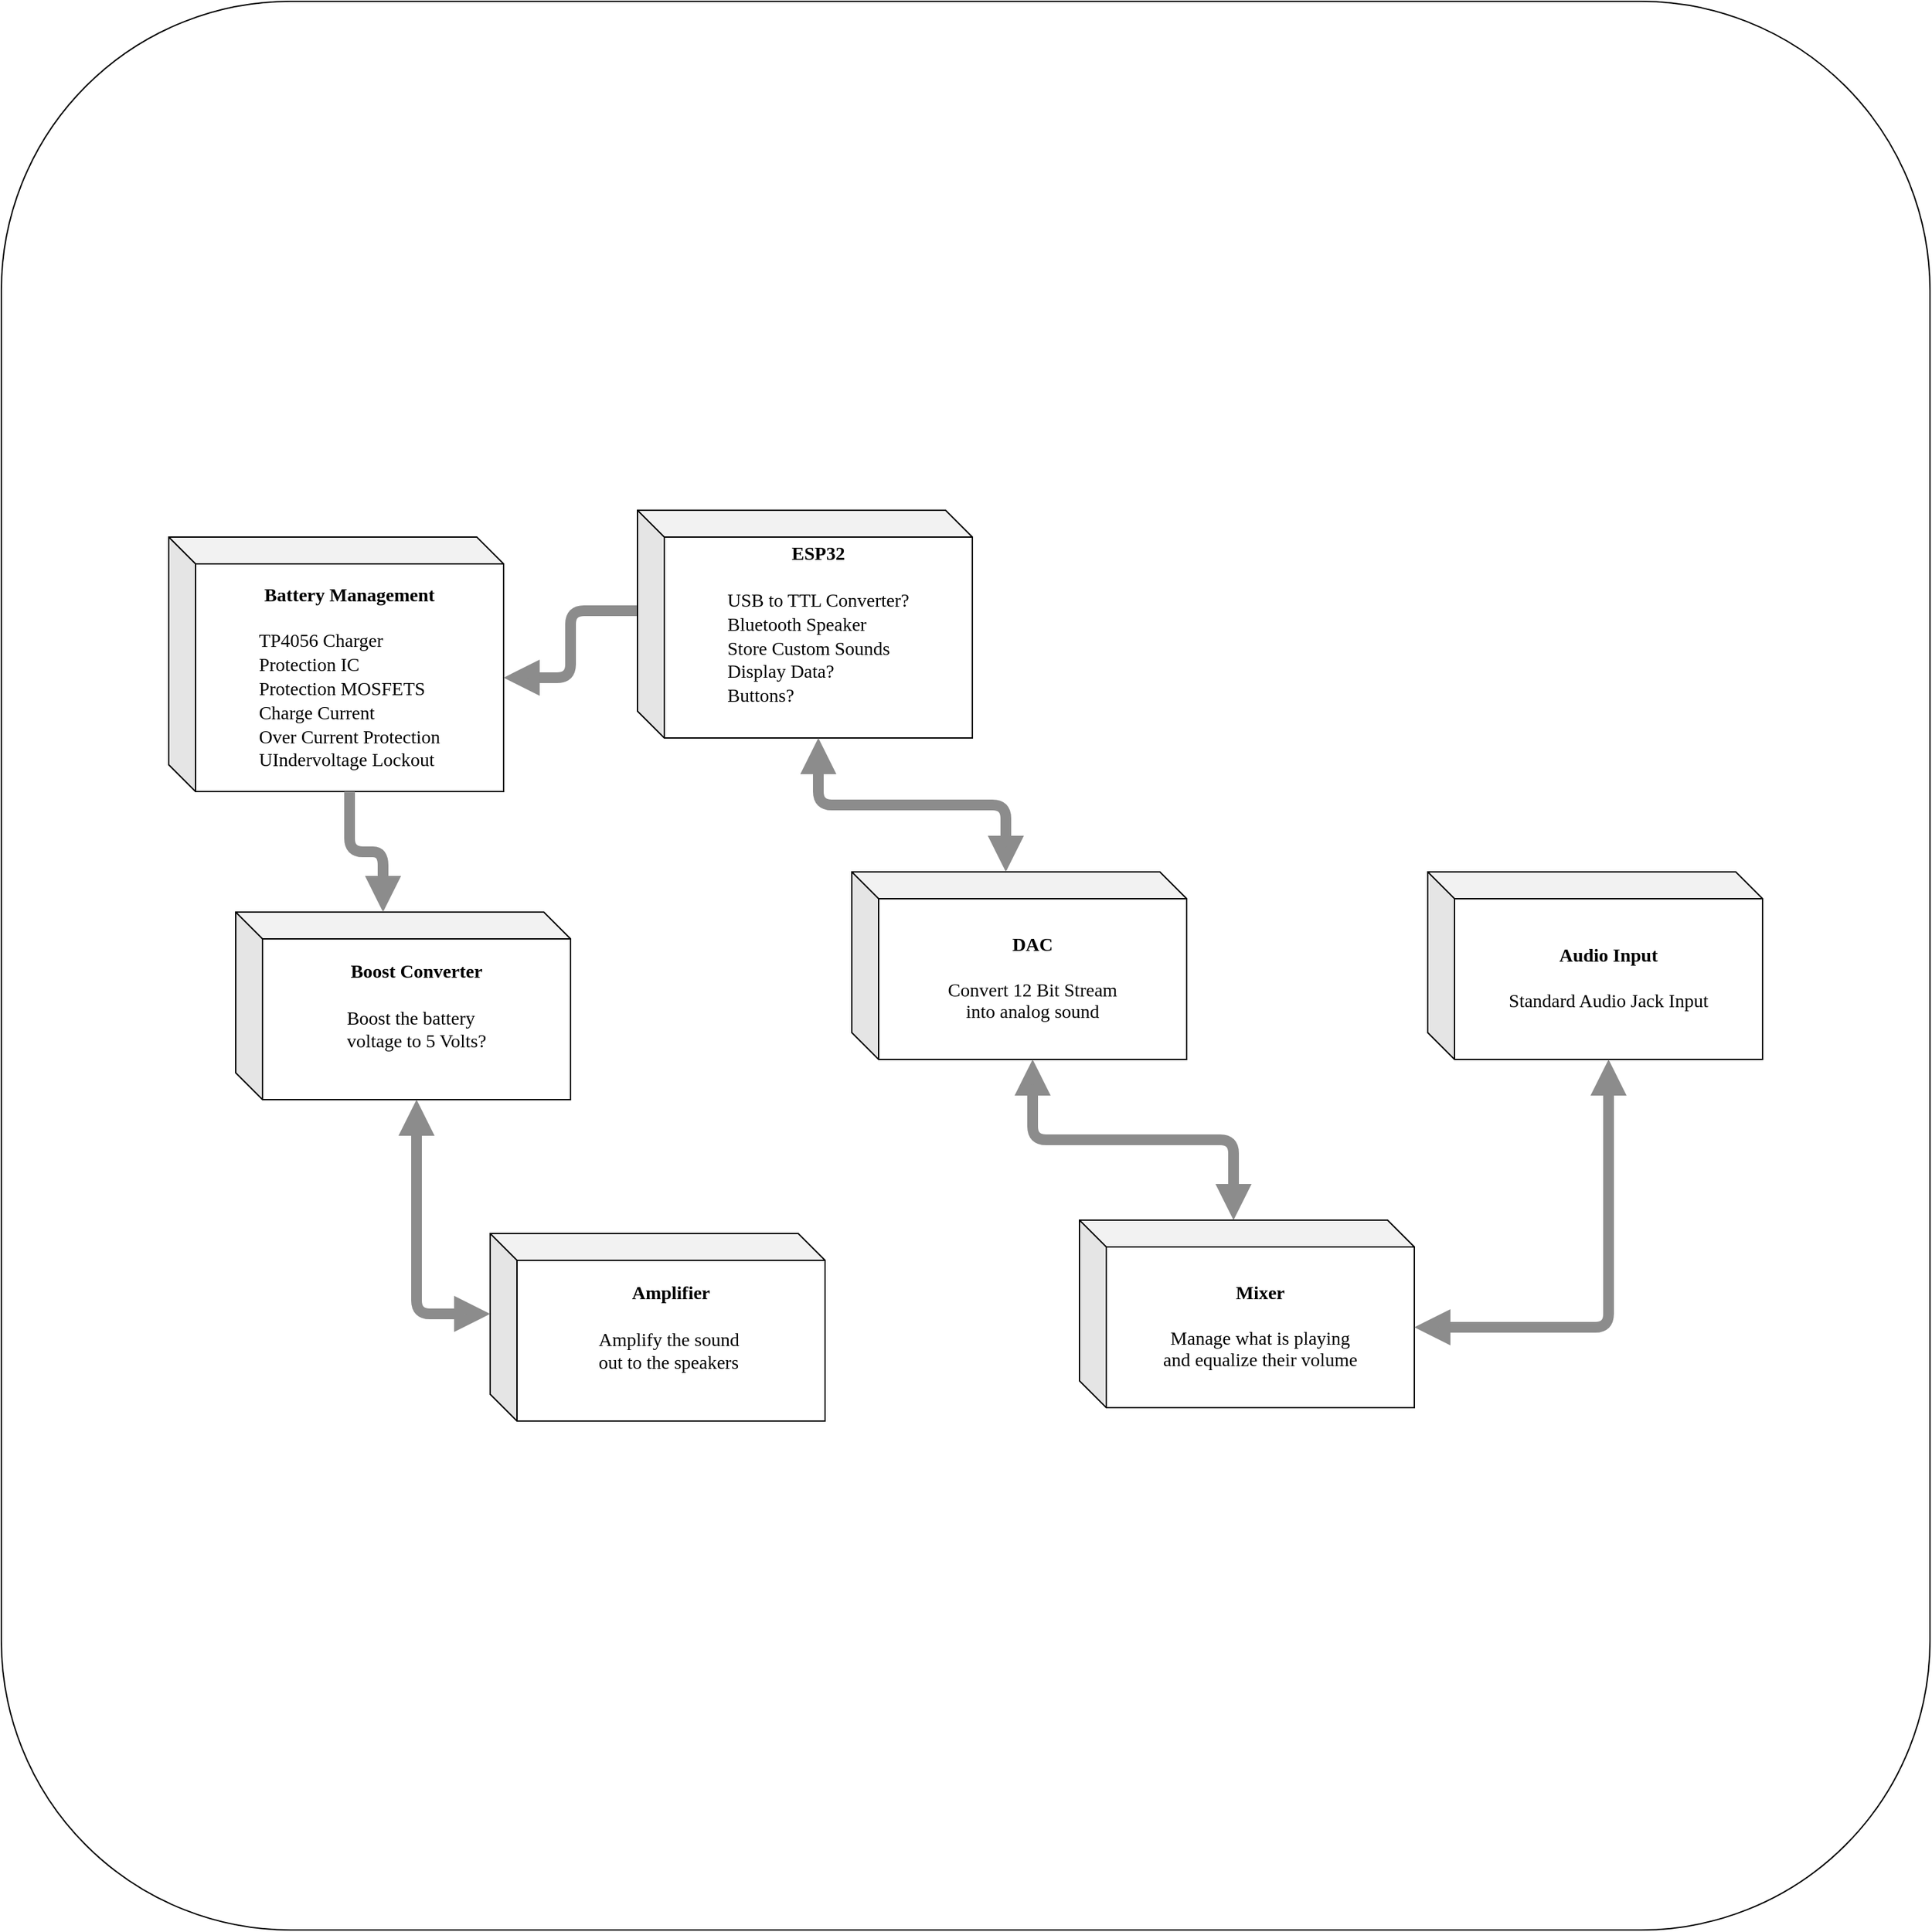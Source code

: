 <mxfile version="14.6.13" type="device"><diagram name="Page-1" id="7e0a89b8-554c-2b80-1dc8-d5c74ca68de4"><mxGraphModel dx="5840" dy="3897" grid="1" gridSize="10" guides="1" tooltips="1" connect="1" arrows="1" fold="1" page="1" pageScale="1" pageWidth="1100" pageHeight="850" background="none" math="0" shadow="0"><root><mxCell id="0"/><mxCell id="1" parent="0"/><mxCell id="UcosD_m4XHclYar869ho-32" value="" style="rounded=1;whiteSpace=wrap;html=1;" vertex="1" parent="1"><mxGeometry x="-710" y="-730" width="1440" height="1440" as="geometry"/></mxCell><mxCell id="UcosD_m4XHclYar869ho-33" value="" style="group" vertex="1" connectable="0" parent="1"><mxGeometry x="-585" y="-350" width="1190" height="680" as="geometry"/></mxCell><mxCell id="UcosD_m4XHclYar869ho-11" value="&lt;b style=&quot;font-size: 14px&quot;&gt;&lt;font face=&quot;Lucida Console&quot; style=&quot;font-size: 14px&quot;&gt;Battery Management&lt;br&gt;&lt;br&gt;&lt;div style=&quot;text-align: left&quot;&gt;&lt;span style=&quot;font-weight: normal&quot;&gt;TP4056 Charger&lt;/span&gt;&lt;/div&gt;&lt;/font&gt;&lt;/b&gt;&lt;div style=&quot;text-align: left ; font-size: 14px&quot;&gt;&lt;span&gt;&lt;font face=&quot;Lucida Console&quot; style=&quot;font-size: 14px&quot;&gt;Protection IC&lt;/font&gt;&lt;/span&gt;&lt;/div&gt;&lt;div style=&quot;text-align: left ; font-size: 14px&quot;&gt;&lt;span&gt;&lt;font face=&quot;Lucida Console&quot; style=&quot;font-size: 14px&quot;&gt;Protection MOSFETS&lt;/font&gt;&lt;/span&gt;&lt;/div&gt;&lt;div style=&quot;text-align: left ; font-size: 14px&quot;&gt;&lt;span&gt;&lt;font face=&quot;Lucida Console&quot; style=&quot;font-size: 14px&quot;&gt;Charge Current&lt;/font&gt;&lt;/span&gt;&lt;/div&gt;&lt;div style=&quot;text-align: left ; font-size: 14px&quot;&gt;&lt;span&gt;&lt;font face=&quot;Lucida Console&quot; style=&quot;font-size: 14px&quot;&gt;Over Current Protection&lt;/font&gt;&lt;/span&gt;&lt;/div&gt;&lt;div style=&quot;text-align: left ; font-size: 14px&quot;&gt;&lt;span&gt;&lt;font face=&quot;Lucida Console&quot; style=&quot;font-size: 14px&quot;&gt;UIndervoltage Lockout&lt;/font&gt;&lt;/span&gt;&lt;/div&gt;" style="shape=cube;whiteSpace=wrap;html=1;boundedLbl=1;backgroundOutline=1;darkOpacity=0.05;darkOpacity2=0.1;" vertex="1" parent="UcosD_m4XHclYar869ho-33"><mxGeometry y="20" width="250" height="190" as="geometry"/></mxCell><mxCell id="UcosD_m4XHclYar869ho-16" style="edgeStyle=orthogonalEdgeStyle;rounded=1;jumpSize=6;orthogonalLoop=1;jettySize=auto;html=1;exitX=0;exitY=0;exitDx=0;exitDy=75;exitPerimeter=0;entryX=0;entryY=0;entryDx=250;entryDy=105;entryPerimeter=0;endArrow=block;endFill=1;strokeColor=#8C8C8C;strokeWidth=8;" edge="1" parent="UcosD_m4XHclYar869ho-33" source="UcosD_m4XHclYar869ho-12" target="UcosD_m4XHclYar869ho-11"><mxGeometry relative="1" as="geometry"/></mxCell><mxCell id="UcosD_m4XHclYar869ho-12" value="&lt;span style=&quot;text-align: left ; font-size: 14px ; font-family: &amp;#34;lucida console&amp;#34;&quot;&gt;&lt;b&gt;ESP32&lt;br&gt;&lt;/b&gt;&lt;/span&gt;&lt;span style=&quot;text-align: left ; font-size: 14px ; font-family: &amp;#34;lucida console&amp;#34;&quot;&gt;&lt;b&gt;&lt;br&gt;&lt;/b&gt;&lt;/span&gt;&lt;div style=&quot;text-align: left ; font-size: 14px&quot;&gt;&lt;font face=&quot;Lucida Console&quot;&gt;USB to TTL Converter?&lt;/font&gt;&lt;/div&gt;&lt;div style=&quot;text-align: left ; font-size: 14px&quot;&gt;&lt;font face=&quot;Lucida Console&quot;&gt;Bluetooth Speaker&lt;/font&gt;&lt;/div&gt;&lt;div style=&quot;text-align: left ; font-size: 14px&quot;&gt;&lt;font face=&quot;Lucida Console&quot;&gt;Store Custom Sounds&lt;/font&gt;&lt;/div&gt;&lt;div style=&quot;text-align: left ; font-size: 14px&quot;&gt;&lt;font face=&quot;Lucida Console&quot;&gt;Display Data?&lt;/font&gt;&lt;/div&gt;&lt;div style=&quot;text-align: left ; font-size: 14px&quot;&gt;&lt;font face=&quot;Lucida Console&quot;&gt;Buttons?&lt;/font&gt;&lt;/div&gt;&lt;div style=&quot;text-align: left ; font-size: 14px&quot;&gt;&lt;font face=&quot;Lucida Console&quot;&gt;&lt;br&gt;&lt;/font&gt;&lt;/div&gt;" style="shape=cube;whiteSpace=wrap;html=1;boundedLbl=1;backgroundOutline=1;darkOpacity=0.05;darkOpacity2=0.1;" vertex="1" parent="UcosD_m4XHclYar869ho-33"><mxGeometry x="350" width="250" height="170" as="geometry"/></mxCell><mxCell id="UcosD_m4XHclYar869ho-13" value="&lt;font face=&quot;lucida console&quot;&gt;&lt;span style=&quot;font-size: 14px&quot;&gt;&lt;b&gt;Boost Converter&lt;br&gt;&lt;br&gt;&lt;/b&gt;&lt;/span&gt;&lt;/font&gt;&lt;div style=&quot;text-align: left ; font-size: 14px&quot;&gt;&lt;font face=&quot;Lucida Console&quot;&gt;Boost the battery&lt;/font&gt;&lt;/div&gt;&lt;div style=&quot;text-align: left ; font-size: 14px&quot;&gt;&lt;font face=&quot;Lucida Console&quot;&gt;voltage to 5 Volts?&lt;/font&gt;&lt;/div&gt;&lt;div style=&quot;text-align: left ; font-size: 14px&quot;&gt;&lt;font face=&quot;Lucida Console&quot;&gt;&lt;br&gt;&lt;/font&gt;&lt;/div&gt;" style="shape=cube;whiteSpace=wrap;html=1;boundedLbl=1;backgroundOutline=1;darkOpacity=0.05;darkOpacity2=0.1;" vertex="1" parent="UcosD_m4XHclYar869ho-33"><mxGeometry x="50" y="300" width="250" height="140" as="geometry"/></mxCell><mxCell id="UcosD_m4XHclYar869ho-17" style="edgeStyle=orthogonalEdgeStyle;rounded=1;jumpSize=6;orthogonalLoop=1;jettySize=auto;html=1;exitX=0;exitY=0;exitDx=135;exitDy=190;exitPerimeter=0;entryX=0;entryY=0;entryDx=110;entryDy=0;entryPerimeter=0;endArrow=block;endFill=1;strokeColor=#8C8C8C;strokeWidth=8;" edge="1" parent="UcosD_m4XHclYar869ho-33" source="UcosD_m4XHclYar869ho-11" target="UcosD_m4XHclYar869ho-13"><mxGeometry relative="1" as="geometry"/></mxCell><mxCell id="UcosD_m4XHclYar869ho-14" value="&lt;font face=&quot;lucida console&quot;&gt;&lt;span style=&quot;font-size: 14px&quot;&gt;&lt;b&gt;Amplifier&lt;br&gt;&lt;br&gt;&lt;/b&gt;&lt;/span&gt;&lt;/font&gt;&lt;div style=&quot;text-align: left ; font-size: 14px&quot;&gt;&lt;font face=&quot;Lucida Console&quot;&gt;Amplify the sound&lt;/font&gt;&lt;/div&gt;&lt;div style=&quot;text-align: left ; font-size: 14px&quot;&gt;&lt;font face=&quot;Lucida Console&quot;&gt;out to the speakers&amp;nbsp;&lt;/font&gt;&lt;/div&gt;&lt;div style=&quot;text-align: left ; font-size: 14px&quot;&gt;&lt;font face=&quot;Lucida Console&quot;&gt;&lt;br&gt;&lt;/font&gt;&lt;/div&gt;" style="shape=cube;whiteSpace=wrap;html=1;boundedLbl=1;backgroundOutline=1;darkOpacity=0.05;darkOpacity2=0.1;" vertex="1" parent="UcosD_m4XHclYar869ho-33"><mxGeometry x="240" y="540" width="250" height="140" as="geometry"/></mxCell><mxCell id="UcosD_m4XHclYar869ho-26" style="edgeStyle=orthogonalEdgeStyle;rounded=1;jumpSize=6;orthogonalLoop=1;jettySize=auto;html=1;exitX=0;exitY=0;exitDx=135;exitDy=140;exitPerimeter=0;entryX=0;entryY=0;entryDx=0;entryDy=60;entryPerimeter=0;startArrow=block;startFill=1;endArrow=block;endFill=1;strokeColor=#8C8C8C;strokeWidth=8;" edge="1" parent="UcosD_m4XHclYar869ho-33" source="UcosD_m4XHclYar869ho-13" target="UcosD_m4XHclYar869ho-14"><mxGeometry relative="1" as="geometry"/></mxCell><mxCell id="UcosD_m4XHclYar869ho-23" value="&lt;font face=&quot;lucida console&quot;&gt;&lt;span style=&quot;font-size: 14px&quot;&gt;&lt;b&gt;DAC&lt;/b&gt;&lt;br&gt;&lt;br&gt;Convert 12 Bit Stream&lt;br&gt;into analog sound&lt;br&gt;&lt;/span&gt;&lt;/font&gt;" style="shape=cube;whiteSpace=wrap;html=1;boundedLbl=1;backgroundOutline=1;darkOpacity=0.05;darkOpacity2=0.1;" vertex="1" parent="UcosD_m4XHclYar869ho-33"><mxGeometry x="510" y="270" width="250" height="140" as="geometry"/></mxCell><mxCell id="UcosD_m4XHclYar869ho-27" style="edgeStyle=orthogonalEdgeStyle;rounded=1;jumpSize=6;orthogonalLoop=1;jettySize=auto;html=1;exitX=0;exitY=0;exitDx=135;exitDy=170;exitPerimeter=0;entryX=0;entryY=0;entryDx=115;entryDy=0;entryPerimeter=0;startArrow=block;startFill=1;endArrow=block;endFill=1;strokeColor=#8C8C8C;strokeWidth=8;" edge="1" parent="UcosD_m4XHclYar869ho-33" source="UcosD_m4XHclYar869ho-12" target="UcosD_m4XHclYar869ho-23"><mxGeometry relative="1" as="geometry"/></mxCell><mxCell id="UcosD_m4XHclYar869ho-25" value="&lt;font face=&quot;lucida console&quot;&gt;&lt;span style=&quot;font-size: 14px&quot;&gt;&lt;b&gt;Mixer&lt;/b&gt;&lt;br&gt;&lt;br&gt;Manage what is playing &lt;br&gt;and equalize their volume&lt;br&gt;&lt;/span&gt;&lt;/font&gt;" style="shape=cube;whiteSpace=wrap;html=1;boundedLbl=1;backgroundOutline=1;darkOpacity=0.05;darkOpacity2=0.1;" vertex="1" parent="UcosD_m4XHclYar869ho-33"><mxGeometry x="680" y="530" width="250" height="140" as="geometry"/></mxCell><mxCell id="UcosD_m4XHclYar869ho-28" style="edgeStyle=orthogonalEdgeStyle;rounded=1;jumpSize=6;orthogonalLoop=1;jettySize=auto;html=1;exitX=0;exitY=0;exitDx=135;exitDy=140;exitPerimeter=0;entryX=0;entryY=0;entryDx=115;entryDy=0;entryPerimeter=0;startArrow=block;startFill=1;endArrow=block;endFill=1;strokeColor=#8C8C8C;strokeWidth=8;" edge="1" parent="UcosD_m4XHclYar869ho-33" source="UcosD_m4XHclYar869ho-23" target="UcosD_m4XHclYar869ho-25"><mxGeometry relative="1" as="geometry"/></mxCell><mxCell id="UcosD_m4XHclYar869ho-29" value="&lt;font face=&quot;lucida console&quot;&gt;&lt;span style=&quot;font-size: 14px&quot;&gt;&lt;b&gt;Audio Input&lt;/b&gt;&lt;br&gt;&lt;br&gt;Standard Audio Jack Input&lt;br&gt;&lt;/span&gt;&lt;/font&gt;" style="shape=cube;whiteSpace=wrap;html=1;boundedLbl=1;backgroundOutline=1;darkOpacity=0.05;darkOpacity2=0.1;" vertex="1" parent="UcosD_m4XHclYar869ho-33"><mxGeometry x="940" y="270" width="250" height="140" as="geometry"/></mxCell><mxCell id="UcosD_m4XHclYar869ho-31" style="edgeStyle=orthogonalEdgeStyle;rounded=1;jumpSize=6;orthogonalLoop=1;jettySize=auto;html=1;exitX=0;exitY=0;exitDx=250;exitDy=80;exitPerimeter=0;entryX=0;entryY=0;entryDx=135;entryDy=140;entryPerimeter=0;startArrow=block;startFill=1;endArrow=block;endFill=1;strokeColor=#8C8C8C;strokeWidth=8;" edge="1" parent="UcosD_m4XHclYar869ho-33" source="UcosD_m4XHclYar869ho-25" target="UcosD_m4XHclYar869ho-29"><mxGeometry relative="1" as="geometry"/></mxCell></root></mxGraphModel></diagram></mxfile>